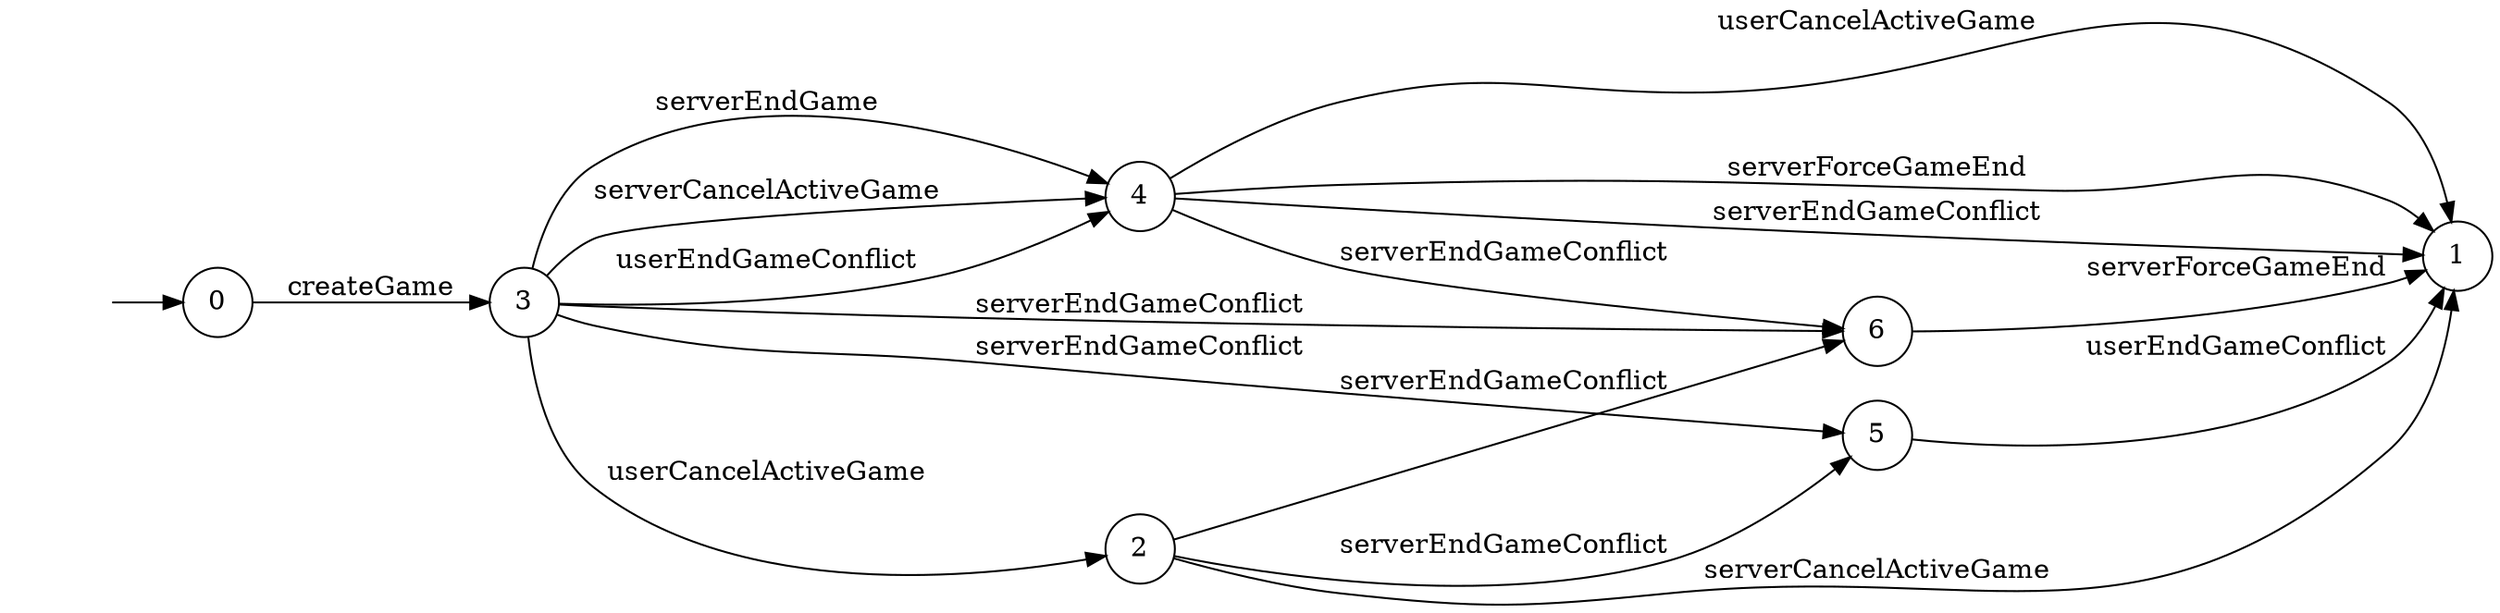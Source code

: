 digraph "./InvConPlus/Dapp-Automata-data/result/model/0xaec1f783b29aab2727d7c374aa55483fe299fefa/GameChannel/FSM-5" {
	graph [rankdir=LR]
	"" [label="" shape=plaintext]
	4 [label=4 shape=circle]
	6 [label=6 shape=circle]
	5 [label=5 shape=circle]
	3 [label=3 shape=circle]
	2 [label=2 shape=circle]
	1 [label=1 shape=circle]
	0 [label=0 shape=circle]
	"" -> 0 [label=""]
	0 -> 3 [label=createGame]
	3 -> 4 [label=serverEndGame]
	3 -> 2 [label=userCancelActiveGame]
	3 -> 4 [label=serverCancelActiveGame]
	3 -> 4 [label=userEndGameConflict]
	3 -> 5 [label=serverEndGameConflict]
	3 -> 6 [label=serverEndGameConflict]
	6 -> 1 [label=serverForceGameEnd]
	5 -> 1 [label=userEndGameConflict]
	2 -> 1 [label=serverCancelActiveGame]
	2 -> 5 [label=serverEndGameConflict]
	2 -> 6 [label=serverEndGameConflict]
	4 -> 1 [label=userCancelActiveGame]
	4 -> 1 [label=serverForceGameEnd]
	4 -> 1 [label=serverEndGameConflict]
	4 -> 6 [label=serverEndGameConflict]
}
